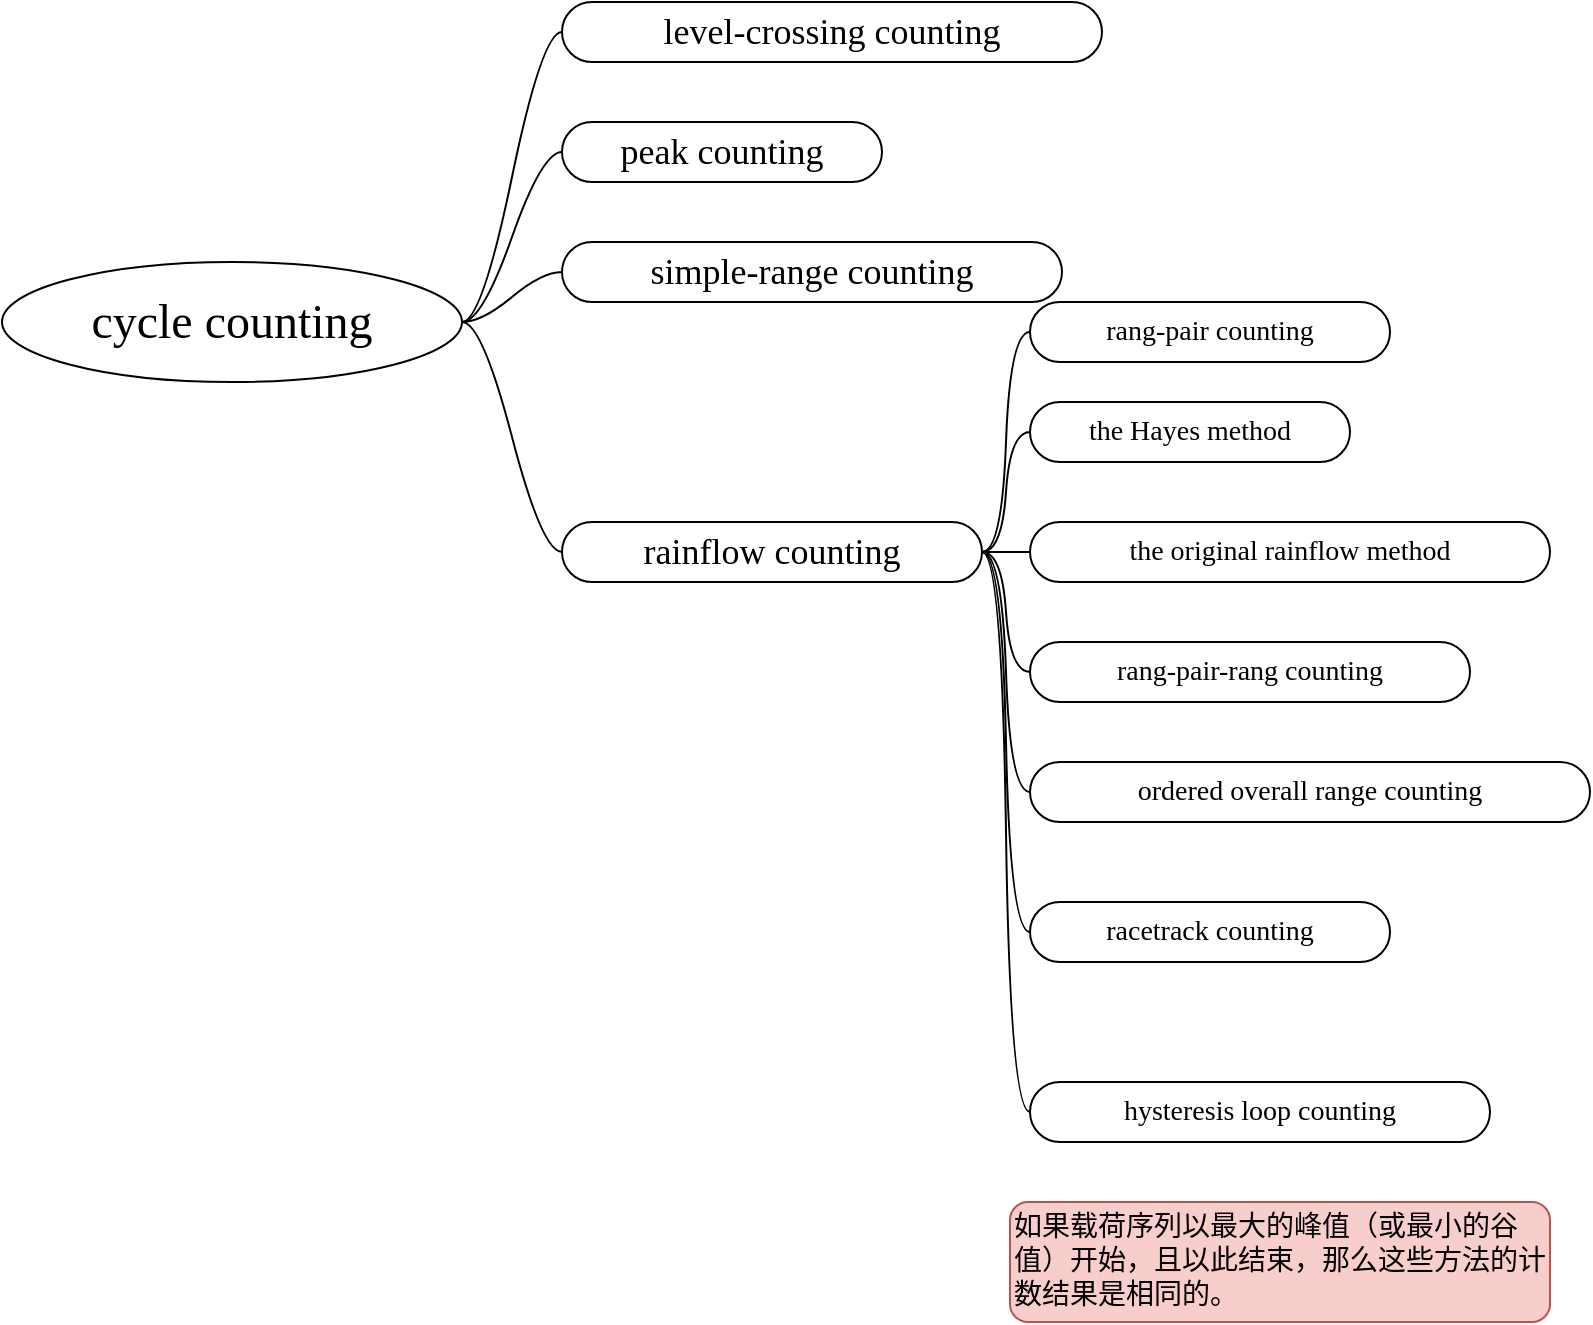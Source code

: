 <mxfile version="14.6.13" type="device" pages="2"><diagram id="XfJDPvuOHDeMxoggJUnk" name="各种计数法"><mxGraphModel dx="1024" dy="592" grid="1" gridSize="10" guides="1" tooltips="1" connect="1" arrows="1" fold="1" page="1" pageScale="1" pageWidth="827" pageHeight="1169" math="0" shadow="0"><root><mxCell id="0"/><mxCell id="1" parent="0"/><mxCell id="kaAoNnGYnsl9y6dV67fG-2" value="" style="edgeStyle=entityRelationEdgeStyle;startArrow=none;endArrow=none;segment=10;curved=1;" parent="1" source="kaAoNnGYnsl9y6dV67fG-3" target="kaAoNnGYnsl9y6dV67fG-5" edge="1"><mxGeometry relative="1" as="geometry"><mxPoint x="70" y="170" as="sourcePoint"/></mxGeometry></mxCell><UserObject label="&lt;font style=&quot;font-size: 24px&quot; face=&quot;Lucida Console&quot;&gt;cycle counting&lt;/font&gt;" treeRoot="1" id="kaAoNnGYnsl9y6dV67fG-3"><mxCell style="ellipse;whiteSpace=wrap;html=1;align=center;collapsible=0;container=1;recursiveResize=0;" parent="1" vertex="1"><mxGeometry x="20" y="150" width="230" height="60" as="geometry"/></mxCell></UserObject><mxCell id="kaAoNnGYnsl9y6dV67fG-5" value="&lt;font style=&quot;font-size: 18px&quot; face=&quot;Lucida Console&quot;&gt;level-crossing counting&lt;/font&gt;" style="whiteSpace=wrap;html=1;rounded=1;arcSize=50;align=center;verticalAlign=middle;collapsible=0;container=1;recursiveResize=0;strokeWidth=1;autosize=1;spacing=4;" parent="1" vertex="1"><mxGeometry x="300" y="20" width="270" height="30" as="geometry"/></mxCell><mxCell id="kaAoNnGYnsl9y6dV67fG-8" value="&lt;font style=&quot;font-size: 18px&quot; face=&quot;Lucida Console&quot;&gt;peak counting&lt;/font&gt;" style="whiteSpace=wrap;html=1;rounded=1;arcSize=50;align=center;verticalAlign=middle;collapsible=0;container=1;recursiveResize=0;strokeWidth=1;autosize=1;spacing=4;" parent="1" vertex="1"><mxGeometry x="300" y="80" width="160" height="30" as="geometry"/></mxCell><mxCell id="kaAoNnGYnsl9y6dV67fG-9" value="" style="edgeStyle=entityRelationEdgeStyle;startArrow=none;endArrow=none;segment=10;curved=1;" parent="1" source="kaAoNnGYnsl9y6dV67fG-3" target="kaAoNnGYnsl9y6dV67fG-8" edge="1"><mxGeometry relative="1" as="geometry"><mxPoint x="210" y="170" as="sourcePoint"/><mxPoint x="310" y="195" as="targetPoint"/></mxGeometry></mxCell><mxCell id="kaAoNnGYnsl9y6dV67fG-10" value="&lt;font style=&quot;font-size: 18px&quot; face=&quot;Lucida Console&quot;&gt;simple-range counting&lt;/font&gt;" style="whiteSpace=wrap;html=1;rounded=1;arcSize=50;align=center;verticalAlign=middle;collapsible=0;container=1;recursiveResize=0;strokeWidth=1;autosize=1;spacing=4;" parent="1" vertex="1"><mxGeometry x="300" y="140" width="250" height="30" as="geometry"/></mxCell><mxCell id="kaAoNnGYnsl9y6dV67fG-11" value="" style="edgeStyle=entityRelationEdgeStyle;startArrow=none;endArrow=none;segment=10;curved=1;" parent="1" source="kaAoNnGYnsl9y6dV67fG-3" target="kaAoNnGYnsl9y6dV67fG-10" edge="1"><mxGeometry relative="1" as="geometry"><mxPoint x="210" y="170" as="sourcePoint"/><mxPoint x="350" y="245" as="targetPoint"/></mxGeometry></mxCell><mxCell id="kaAoNnGYnsl9y6dV67fG-14" value="&lt;font style=&quot;font-size: 18px&quot; face=&quot;Lucida Console&quot;&gt;rainflow counting&lt;/font&gt;" style="whiteSpace=wrap;html=1;rounded=1;arcSize=50;align=center;verticalAlign=middle;collapsible=0;container=1;recursiveResize=0;strokeWidth=1;autosize=1;spacing=4;" parent="1" vertex="1"><mxGeometry x="300" y="280" width="210" height="30" as="geometry"/></mxCell><mxCell id="kaAoNnGYnsl9y6dV67fG-15" value="" style="edgeStyle=entityRelationEdgeStyle;startArrow=none;endArrow=none;segment=10;curved=1;" parent="1" source="kaAoNnGYnsl9y6dV67fG-3" target="kaAoNnGYnsl9y6dV67fG-14" edge="1"><mxGeometry relative="1" as="geometry"><mxPoint x="250" y="170" as="sourcePoint"/><mxPoint x="340" y="325" as="targetPoint"/></mxGeometry></mxCell><mxCell id="kaAoNnGYnsl9y6dV67fG-20" value="" style="edgeStyle=entityRelationEdgeStyle;startArrow=none;endArrow=none;segment=10;curved=1;exitX=1;exitY=0.5;exitDx=0;exitDy=0;" parent="1" source="kaAoNnGYnsl9y6dV67fG-14" target="kaAoNnGYnsl9y6dV67fG-21" edge="1"><mxGeometry relative="1" as="geometry"><mxPoint x="660" y="280" as="sourcePoint"/></mxGeometry></mxCell><mxCell id="kaAoNnGYnsl9y6dV67fG-21" value="&lt;font style=&quot;font-size: 14px&quot; face=&quot;Lucida Console&quot;&gt;rang-pair counting&lt;/font&gt;" style="whiteSpace=wrap;html=1;rounded=1;arcSize=50;align=center;verticalAlign=middle;collapsible=0;container=1;recursiveResize=0;strokeWidth=1;autosize=1;spacing=4;" parent="1" vertex="1"><mxGeometry x="534" y="170" width="180" height="30" as="geometry"/></mxCell><mxCell id="kaAoNnGYnsl9y6dV67fG-22" value="&lt;font style=&quot;font-size: 14px&quot; face=&quot;Lucida Console&quot;&gt;the Hayes method&lt;/font&gt;" style="whiteSpace=wrap;html=1;rounded=1;arcSize=50;align=center;verticalAlign=middle;collapsible=0;container=1;recursiveResize=0;strokeWidth=1;autosize=1;spacing=4;" parent="1" vertex="1"><mxGeometry x="534" y="220" width="160" height="30" as="geometry"/></mxCell><mxCell id="kaAoNnGYnsl9y6dV67fG-23" value="" style="edgeStyle=entityRelationEdgeStyle;startArrow=none;endArrow=none;segment=10;curved=1;exitX=1;exitY=0.5;exitDx=0;exitDy=0;" parent="1" source="kaAoNnGYnsl9y6dV67fG-14" target="kaAoNnGYnsl9y6dV67fG-22" edge="1"><mxGeometry relative="1" as="geometry"><mxPoint x="510" y="295" as="sourcePoint"/><mxPoint x="560" y="165" as="targetPoint"/></mxGeometry></mxCell><mxCell id="kaAoNnGYnsl9y6dV67fG-24" value="&lt;font style=&quot;font-size: 14px&quot; face=&quot;Lucida Console&quot;&gt;the original rainflow method&lt;/font&gt;" style="whiteSpace=wrap;html=1;rounded=1;arcSize=50;align=center;verticalAlign=middle;collapsible=0;container=1;recursiveResize=0;strokeWidth=1;autosize=1;spacing=4;" parent="1" vertex="1"><mxGeometry x="534" y="280" width="260" height="30" as="geometry"/></mxCell><mxCell id="kaAoNnGYnsl9y6dV67fG-25" value="" style="edgeStyle=entityRelationEdgeStyle;startArrow=none;endArrow=none;segment=10;curved=1;exitX=1;exitY=0.5;exitDx=0;exitDy=0;" parent="1" source="kaAoNnGYnsl9y6dV67fG-14" target="kaAoNnGYnsl9y6dV67fG-24" edge="1"><mxGeometry relative="1" as="geometry"><mxPoint x="510" y="295" as="sourcePoint"/><mxPoint x="580" y="235" as="targetPoint"/></mxGeometry></mxCell><mxCell id="kaAoNnGYnsl9y6dV67fG-28" value="&lt;font style=&quot;font-size: 14px&quot; face=&quot;Lucida Console&quot;&gt;rang-pair-rang counting&lt;/font&gt;" style="whiteSpace=wrap;html=1;rounded=1;arcSize=50;align=center;verticalAlign=middle;collapsible=0;container=1;recursiveResize=0;strokeWidth=1;autosize=1;spacing=4;" parent="1" vertex="1"><mxGeometry x="534" y="340" width="220" height="30" as="geometry"/></mxCell><mxCell id="kaAoNnGYnsl9y6dV67fG-29" value="" style="edgeStyle=entityRelationEdgeStyle;startArrow=none;endArrow=none;segment=10;curved=1;exitX=1;exitY=0.5;exitDx=0;exitDy=0;" parent="1" source="kaAoNnGYnsl9y6dV67fG-14" target="kaAoNnGYnsl9y6dV67fG-28" edge="1"><mxGeometry relative="1" as="geometry"><mxPoint x="510" y="295" as="sourcePoint"/><mxPoint x="530" y="325" as="targetPoint"/></mxGeometry></mxCell><mxCell id="kaAoNnGYnsl9y6dV67fG-30" value="&lt;font style=&quot;font-size: 14px&quot; face=&quot;Lucida Console&quot;&gt;ordered overall range counting&lt;/font&gt;" style="whiteSpace=wrap;html=1;rounded=1;arcSize=50;align=center;verticalAlign=middle;collapsible=0;container=1;recursiveResize=0;strokeWidth=1;autosize=1;spacing=4;" parent="1" vertex="1"><mxGeometry x="534" y="400" width="280" height="30" as="geometry"/></mxCell><mxCell id="kaAoNnGYnsl9y6dV67fG-31" value="" style="edgeStyle=entityRelationEdgeStyle;startArrow=none;endArrow=none;segment=10;curved=1;exitX=1;exitY=0.5;exitDx=0;exitDy=0;" parent="1" source="kaAoNnGYnsl9y6dV67fG-14" target="kaAoNnGYnsl9y6dV67fG-30" edge="1"><mxGeometry relative="1" as="geometry"><mxPoint x="510" y="295" as="sourcePoint"/><mxPoint x="550" y="395" as="targetPoint"/></mxGeometry></mxCell><mxCell id="kaAoNnGYnsl9y6dV67fG-32" value="&lt;font style=&quot;font-size: 14px&quot; face=&quot;Lucida Console&quot;&gt;racetrack counting&lt;/font&gt;" style="whiteSpace=wrap;html=1;rounded=1;arcSize=50;align=center;verticalAlign=middle;collapsible=0;container=1;recursiveResize=0;strokeWidth=1;autosize=1;spacing=4;" parent="1" vertex="1"><mxGeometry x="534" y="470" width="180" height="30" as="geometry"/></mxCell><mxCell id="kaAoNnGYnsl9y6dV67fG-33" value="" style="edgeStyle=entityRelationEdgeStyle;startArrow=none;endArrow=none;segment=10;curved=1;exitX=1;exitY=0.5;exitDx=0;exitDy=0;" parent="1" source="kaAoNnGYnsl9y6dV67fG-14" target="kaAoNnGYnsl9y6dV67fG-32" edge="1"><mxGeometry relative="1" as="geometry"><mxPoint x="510" y="295" as="sourcePoint"/><mxPoint x="520" y="465" as="targetPoint"/></mxGeometry></mxCell><mxCell id="kaAoNnGYnsl9y6dV67fG-34" value="&lt;font style=&quot;font-size: 14px&quot; face=&quot;Lucida Console&quot;&gt;hysteresis loop counting&lt;/font&gt;" style="whiteSpace=wrap;html=1;rounded=1;arcSize=50;align=center;verticalAlign=middle;collapsible=0;container=1;recursiveResize=0;strokeWidth=1;autosize=1;spacing=4;" parent="1" vertex="1"><mxGeometry x="534" y="560" width="230" height="30" as="geometry"/></mxCell><mxCell id="kaAoNnGYnsl9y6dV67fG-35" value="" style="edgeStyle=entityRelationEdgeStyle;startArrow=none;endArrow=none;segment=10;curved=1;exitX=1;exitY=0.5;exitDx=0;exitDy=0;" parent="1" source="kaAoNnGYnsl9y6dV67fG-14" target="kaAoNnGYnsl9y6dV67fG-34" edge="1"><mxGeometry relative="1" as="geometry"><mxPoint x="510" y="295" as="sourcePoint"/><mxPoint x="570" y="565" as="targetPoint"/></mxGeometry></mxCell><mxCell id="kaAoNnGYnsl9y6dV67fG-48" value="&lt;font style=&quot;font-size: 14px&quot; face=&quot;Lucida Console&quot;&gt;如果载荷序列以最大的峰值（或最小的谷值）开始，且以此结束，那么这些方法的计数结果是相同的。&lt;/font&gt;" style="text;html=1;strokeColor=#b85450;fillColor=#f8cecc;align=left;verticalAlign=middle;whiteSpace=wrap;rounded=1;" parent="1" vertex="1"><mxGeometry x="524" y="620" width="270" height="60" as="geometry"/></mxCell></root></mxGraphModel></diagram><diagram id="fpoVOppn7duAfj_k_TjI" name="雨流计数法-3点法"><mxGraphModel dx="238" dy="592" grid="1" gridSize="10" guides="1" tooltips="1" connect="1" arrows="1" fold="1" page="1" pageScale="1" pageWidth="827" pageHeight="1169" math="1" shadow="0"><root><mxCell id="ybhVhMg_7deDAqIsT70A-0"/><mxCell id="ybhVhMg_7deDAqIsT70A-1" parent="ybhVhMg_7deDAqIsT70A-0"/><mxCell id="2MHSTz2l-2HXmRbONlwC-0" value="&lt;font face=&quot;Lucida Console&quot;&gt;&lt;span style=&quot;font-size: 18px&quot;&gt;输入：\(S,y_2\cdots,y_k\)&lt;/span&gt;&lt;span style=&quot;font-size: 15px&quot;&gt;共\(k\)个数据&lt;/span&gt;&lt;/font&gt;" style="rounded=0;whiteSpace=wrap;html=1;" parent="ybhVhMg_7deDAqIsT70A-1" vertex="1"><mxGeometry x="850" y="70" width="260" height="30" as="geometry"/></mxCell><mxCell id="2MHSTz2l-2HXmRbONlwC-2" value="&lt;font face=&quot;Lucida Console&quot;&gt;&lt;font style=&quot;font-size: 18px&quot;&gt;读取:\(S_j\),&lt;/font&gt;&lt;span style=&quot;font-size: 18px&quot;&gt;\(S_{j+1}\),&lt;/span&gt;&lt;span style=&quot;font-size: 18px&quot;&gt;\(S_{j+2}\)&lt;/span&gt;&lt;/font&gt;" style="rounded=0;whiteSpace=wrap;html=1;" parent="ybhVhMg_7deDAqIsT70A-1" vertex="1"><mxGeometry x="1091.26" y="235" width="210.5" height="40" as="geometry"/></mxCell><mxCell id="2MHSTz2l-2HXmRbONlwC-3" style="edgeStyle=orthogonalEdgeStyle;rounded=0;orthogonalLoop=1;jettySize=auto;html=1;exitX=0.5;exitY=1;exitDx=0;exitDy=0;" parent="ybhVhMg_7deDAqIsT70A-1" source="2MHSTz2l-2HXmRbONlwC-5" target="2MHSTz2l-2HXmRbONlwC-2" edge="1"><mxGeometry relative="1" as="geometry"/></mxCell><mxCell id="2MHSTz2l-2HXmRbONlwC-5" value="&lt;font style=&quot;font-size: 18px&quot;&gt;$$j+2 &amp;gt;&amp;nbsp; k$$&lt;/font&gt;" style="rhombus;whiteSpace=wrap;html=1;" parent="ybhVhMg_7deDAqIsT70A-1" vertex="1"><mxGeometry x="1136.01" y="125" width="121" height="60" as="geometry"/></mxCell><mxCell id="2MHSTz2l-2HXmRbONlwC-6" style="edgeStyle=orthogonalEdgeStyle;rounded=0;orthogonalLoop=1;jettySize=auto;html=1;exitX=0.5;exitY=1;exitDx=0;exitDy=0;entryX=0.5;entryY=0;entryDx=0;entryDy=0;" parent="ybhVhMg_7deDAqIsT70A-1" source="2MHSTz2l-2HXmRbONlwC-7" target="2MHSTz2l-2HXmRbONlwC-5" edge="1"><mxGeometry relative="1" as="geometry"/></mxCell><mxCell id="2MHSTz2l-2HXmRbONlwC-7" value="&lt;font face=&quot;Times New Roman&quot;&gt;&lt;span style=&quot;font-size: 18px&quot;&gt;开始：&lt;br&gt;\(i=1\)&lt;br&gt;\(j=i\)&lt;br&gt;&lt;/span&gt;&lt;/font&gt;" style="rounded=0;whiteSpace=wrap;html=1;" parent="ybhVhMg_7deDAqIsT70A-1" vertex="1"><mxGeometry x="1130.02" y="8" width="132.98" height="68" as="geometry"/></mxCell><mxCell id="2MHSTz2l-2HXmRbONlwC-10" value="&lt;font style=&quot;font-size: 18px&quot;&gt;\(X \lt Y\)&lt;br&gt;&lt;/font&gt;" style="rhombus;whiteSpace=wrap;html=1;" parent="ybhVhMg_7deDAqIsT70A-1" vertex="1"><mxGeometry x="1103.11" y="510.5" width="184.75" height="67" as="geometry"/></mxCell><mxCell id="2MHSTz2l-2HXmRbONlwC-11" style="edgeStyle=orthogonalEdgeStyle;rounded=0;orthogonalLoop=1;jettySize=auto;html=1;exitX=0.5;exitY=1;exitDx=0;exitDy=0;entryX=0.5;entryY=0;entryDx=0;entryDy=0;" parent="ybhVhMg_7deDAqIsT70A-1" source="2MHSTz2l-2HXmRbONlwC-12" target="2MHSTz2l-2HXmRbONlwC-10" edge="1"><mxGeometry relative="1" as="geometry"/></mxCell><mxCell id="2MHSTz2l-2HXmRbONlwC-12" value="&lt;font face=&quot;Lucida Console&quot;&gt;&lt;font style=&quot;font-size: 18px&quot;&gt;计算:&lt;br&gt;\(Y = |S_{j+1} - S_{j}|\),&lt;br&gt;&lt;br&gt;&lt;/font&gt;&lt;span style=&quot;font-size: 18px&quot;&gt;\(X = |S_{j+2} - S_{j+1}|\)&lt;/span&gt;&lt;/font&gt;&lt;font style=&quot;font-size: 18px&quot; face=&quot;Times New Roman&quot;&gt;&lt;br&gt;&lt;/font&gt;" style="rounded=0;whiteSpace=wrap;html=1;" parent="ybhVhMg_7deDAqIsT70A-1" vertex="1"><mxGeometry x="1048.51" y="325" width="296" height="150" as="geometry"/></mxCell><mxCell id="2MHSTz2l-2HXmRbONlwC-13" style="edgeStyle=orthogonalEdgeStyle;rounded=0;orthogonalLoop=1;jettySize=auto;html=1;exitX=0.5;exitY=1;exitDx=0;exitDy=0;" parent="ybhVhMg_7deDAqIsT70A-1" source="2MHSTz2l-2HXmRbONlwC-14" target="2MHSTz2l-2HXmRbONlwC-16" edge="1"><mxGeometry relative="1" as="geometry"/></mxCell><mxCell id="2MHSTz2l-2HXmRbONlwC-14" value="&lt;font style=&quot;font-size: 18px&quot; face=&quot;Lucida Console&quot;&gt;提取全循环:\((S_{i},S_{i+1})\)&lt;/font&gt;" style="rounded=0;whiteSpace=wrap;html=1;" parent="ybhVhMg_7deDAqIsT70A-1" vertex="1"><mxGeometry x="1083.87" y="921" width="224.25" height="40" as="geometry"/></mxCell><mxCell id="2MHSTz2l-2HXmRbONlwC-15" style="edgeStyle=orthogonalEdgeStyle;rounded=0;orthogonalLoop=1;jettySize=auto;html=1;exitX=0.5;exitY=1;exitDx=0;exitDy=0;entryX=0.5;entryY=0;entryDx=0;entryDy=0;" parent="ybhVhMg_7deDAqIsT70A-1" source="2MHSTz2l-2HXmRbONlwC-16" target="2MHSTz2l-2HXmRbONlwC-22" edge="1"><mxGeometry relative="1" as="geometry"/></mxCell><mxCell id="2MHSTz2l-2HXmRbONlwC-16" value="&lt;font face=&quot;Lucida Console&quot;&gt;&lt;font style=&quot;font-size: 18px&quot;&gt;将&lt;/font&gt;&lt;span style=&quot;font-size: 18px&quot;&gt;\(S_{i}\),&lt;/span&gt;&lt;span style=&quot;font-size: 18px&quot;&gt;\(S_{i+1}\)剔除&lt;br&gt;\(k=k-2\)&lt;/span&gt;&lt;/font&gt;" style="rounded=0;whiteSpace=wrap;html=1;" parent="ybhVhMg_7deDAqIsT70A-1" vertex="1"><mxGeometry x="1062.38" y="1001" width="267.24" height="60" as="geometry"/></mxCell><mxCell id="2MHSTz2l-2HXmRbONlwC-21" style="edgeStyle=orthogonalEdgeStyle;rounded=0;orthogonalLoop=1;jettySize=auto;html=1;exitX=0.985;exitY=0.5;exitDx=0;exitDy=0;exitPerimeter=0;entryX=1;entryY=0.5;entryDx=0;entryDy=0;" parent="ybhVhMg_7deDAqIsT70A-1" source="2MHSTz2l-2HXmRbONlwC-22" target="2MHSTz2l-2HXmRbONlwC-5" edge="1"><mxGeometry relative="1" as="geometry"><mxPoint x="1818" y="270" as="targetPoint"/><Array as="points"><mxPoint x="1620" y="1121"/><mxPoint x="1620" y="155"/></Array></mxGeometry></mxCell><mxCell id="2MHSTz2l-2HXmRbONlwC-22" value="&lt;span style=&quot;font-size: 18px&quot;&gt;&lt;font face=&quot;Lucida Console&quot;&gt;\(i=i+2\)&lt;/font&gt;&lt;/span&gt;" style="rounded=0;whiteSpace=wrap;html=1;" parent="ybhVhMg_7deDAqIsT70A-1" vertex="1"><mxGeometry x="1090.24" y="1101" width="210.5" height="40" as="geometry"/></mxCell><mxCell id="2MHSTz2l-2HXmRbONlwC-23" value="&lt;span style=&quot;font-size: 18px&quot;&gt;&lt;font face=&quot;Lucida Console&quot;&gt;将剩下的rang作为HalfCycle&lt;/font&gt;&lt;/span&gt;" style="rounded=0;whiteSpace=wrap;html=1;" parent="ybhVhMg_7deDAqIsT70A-1" vertex="1"><mxGeometry x="850" y="131.5" width="210.5" height="47" as="geometry"/></mxCell><mxCell id="2MHSTz2l-2HXmRbONlwC-37" style="edgeStyle=orthogonalEdgeStyle;rounded=0;orthogonalLoop=1;jettySize=auto;html=1;exitX=0.5;exitY=1;exitDx=0;exitDy=0;" parent="ybhVhMg_7deDAqIsT70A-1" source="2MHSTz2l-2HXmRbONlwC-30" target="2MHSTz2l-2HXmRbONlwC-14" edge="1"><mxGeometry relative="1" as="geometry"/></mxCell><mxCell id="2MHSTz2l-2HXmRbONlwC-57" style="edgeStyle=elbowEdgeStyle;rounded=0;orthogonalLoop=1;jettySize=auto;html=1;exitX=1;exitY=0.5;exitDx=0;exitDy=0;" parent="ybhVhMg_7deDAqIsT70A-1" source="2MHSTz2l-2HXmRbONlwC-30" target="2MHSTz2l-2HXmRbONlwC-54" edge="1"><mxGeometry relative="1" as="geometry"/></mxCell><mxCell id="2MHSTz2l-2HXmRbONlwC-30" value="&lt;font style=&quot;font-size: 18px&quot;&gt;&lt;font face=&quot;Lucida Console&quot;&gt;\(j-i&amp;gt;2\)？&lt;/font&gt;&lt;br&gt;&lt;/font&gt;" style="rhombus;whiteSpace=wrap;html=1;" parent="ybhVhMg_7deDAqIsT70A-1" vertex="1"><mxGeometry x="1103.12" y="800" width="184.75" height="67" as="geometry"/></mxCell><mxCell id="2MHSTz2l-2HXmRbONlwC-31" value="&lt;font style=&quot;font-size: 14px&quot;&gt;序列的第一个数据为\(S\)&lt;/font&gt;" style="text;html=1;strokeColor=#b85450;fillColor=#f8cecc;align=center;verticalAlign=middle;whiteSpace=wrap;rounded=1;glass=0;" parent="ybhVhMg_7deDAqIsT70A-1" vertex="1"><mxGeometry x="850" y="32" width="144" height="20" as="geometry"/></mxCell><mxCell id="2MHSTz2l-2HXmRbONlwC-38" value="&lt;span style=&quot;font-size: 18px&quot;&gt;否&lt;/span&gt;" style="text;html=1;strokeColor=none;fillColor=none;align=center;verticalAlign=middle;whiteSpace=wrap;rounded=0;" parent="ybhVhMg_7deDAqIsT70A-1" vertex="1"><mxGeometry x="1159.01" y="880" width="40" height="20" as="geometry"/></mxCell><mxCell id="J-5nyG-I0G4ygMibKq-n-4" style="edgeStyle=elbowEdgeStyle;rounded=0;orthogonalLoop=1;jettySize=auto;html=1;exitX=0.5;exitY=0;exitDx=0;exitDy=0;entryX=0.5;entryY=1;entryDx=0;entryDy=0;" parent="ybhVhMg_7deDAqIsT70A-1" source="2MHSTz2l-2HXmRbONlwC-54" target="J-5nyG-I0G4ygMibKq-n-1" edge="1"><mxGeometry relative="1" as="geometry"/></mxCell><mxCell id="2MHSTz2l-2HXmRbONlwC-54" value="&lt;font style=&quot;font-size: 18px&quot; face=&quot;Lucida Console&quot;&gt;提取半循环:\((S_{i},S_{i+1})\)&lt;/font&gt;" style="rounded=0;whiteSpace=wrap;html=1;" parent="ybhVhMg_7deDAqIsT70A-1" vertex="1"><mxGeometry x="1337.38" y="813.5" width="224.25" height="40" as="geometry"/></mxCell><mxCell id="2MHSTz2l-2HXmRbONlwC-58" value="&lt;font style=&quot;font-size: 18px&quot;&gt;是&lt;/font&gt;" style="text;html=1;strokeColor=none;fillColor=none;align=center;verticalAlign=middle;whiteSpace=wrap;rounded=0;" parent="ybhVhMg_7deDAqIsT70A-1" vertex="1"><mxGeometry x="1280.64" y="813.5" width="35.25" height="17" as="geometry"/></mxCell><mxCell id="2MHSTz2l-2HXmRbONlwC-62" style="edgeStyle=elbowEdgeStyle;rounded=0;orthogonalLoop=1;jettySize=auto;html=1;exitX=0.5;exitY=0;exitDx=0;exitDy=0;" parent="ybhVhMg_7deDAqIsT70A-1" source="2MHSTz2l-2HXmRbONlwC-59" target="2MHSTz2l-2HXmRbONlwC-60" edge="1"><mxGeometry relative="1" as="geometry"/></mxCell><mxCell id="2MHSTz2l-2HXmRbONlwC-59" value="&lt;font face=&quot;Lucida Console&quot;&gt;&lt;font style=&quot;font-size: 18px&quot;&gt;将&lt;/font&gt;&lt;span style=&quot;font-size: 18px&quot;&gt;\(S_{i}\)&lt;/span&gt;&lt;span style=&quot;font-size: 18px&quot;&gt;剔除&lt;br&gt;\(k=k-1\)&lt;/span&gt;&lt;/font&gt;" style="rounded=0;whiteSpace=wrap;html=1;" parent="ybhVhMg_7deDAqIsT70A-1" vertex="1"><mxGeometry x="1315.89" y="637" width="267.24" height="60" as="geometry"/></mxCell><mxCell id="2MHSTz2l-2HXmRbONlwC-64" style="edgeStyle=elbowEdgeStyle;rounded=0;orthogonalLoop=1;jettySize=auto;html=1;exitX=0.5;exitY=0;exitDx=0;exitDy=0;entryX=1;entryY=0.5;entryDx=0;entryDy=0;" parent="ybhVhMg_7deDAqIsT70A-1" source="2MHSTz2l-2HXmRbONlwC-60" target="2MHSTz2l-2HXmRbONlwC-5" edge="1"><mxGeometry relative="1" as="geometry"><Array as="points"><mxPoint x="1450" y="200"/><mxPoint x="1390" y="150"/><mxPoint x="1450" y="430"/><mxPoint x="1530" y="380"/><mxPoint x="1702" y="320"/><mxPoint x="1538" y="190"/><mxPoint x="1698" y="320"/></Array></mxGeometry></mxCell><mxCell id="2MHSTz2l-2HXmRbONlwC-60" value="&lt;font face=&quot;Times New Roman&quot;&gt;&lt;span style=&quot;font-size: 18px&quot;&gt;\(j=j+1\)&lt;/span&gt;&lt;/font&gt;" style="rounded=0;whiteSpace=wrap;html=1;" parent="ybhVhMg_7deDAqIsT70A-1" vertex="1"><mxGeometry x="1396.51" y="525" width="106" height="38" as="geometry"/></mxCell><mxCell id="2MHSTz2l-2HXmRbONlwC-80" value="" style="group" parent="ybhVhMg_7deDAqIsT70A-1" vertex="1" connectable="0"><mxGeometry x="1090" y="130" width="40" height="20" as="geometry"/></mxCell><mxCell id="2MHSTz2l-2HXmRbONlwC-4" style="edgeStyle=orthogonalEdgeStyle;rounded=0;orthogonalLoop=1;jettySize=auto;html=1;exitX=0;exitY=0.5;exitDx=0;exitDy=0;entryX=1;entryY=0.5;entryDx=0;entryDy=0;" parent="2MHSTz2l-2HXmRbONlwC-80" source="2MHSTz2l-2HXmRbONlwC-5" target="2MHSTz2l-2HXmRbONlwC-23" edge="1"><mxGeometry relative="1" as="geometry"/></mxCell><mxCell id="2MHSTz2l-2HXmRbONlwC-24" value="&lt;span style=&quot;font-size: 18px&quot;&gt;是&lt;/span&gt;" style="text;html=1;strokeColor=none;fillColor=none;align=center;verticalAlign=middle;whiteSpace=wrap;rounded=0;" parent="2MHSTz2l-2HXmRbONlwC-80" vertex="1"><mxGeometry width="40" height="20" as="geometry"/></mxCell><mxCell id="2MHSTz2l-2HXmRbONlwC-81" value="" style="group" parent="ybhVhMg_7deDAqIsT70A-1" vertex="1" connectable="0"><mxGeometry x="1149.01" y="680" width="40" height="20" as="geometry"/></mxCell><mxCell id="2MHSTz2l-2HXmRbONlwC-35" style="edgeStyle=orthogonalEdgeStyle;rounded=0;orthogonalLoop=1;jettySize=auto;html=1;exitX=0.5;exitY=1;exitDx=0;exitDy=0;entryX=0.5;entryY=0;entryDx=0;entryDy=0;" parent="2MHSTz2l-2HXmRbONlwC-81" source="2MHSTz2l-2HXmRbONlwC-10" target="2MHSTz2l-2HXmRbONlwC-30" edge="1"><mxGeometry relative="1" as="geometry"/></mxCell><mxCell id="2MHSTz2l-2HXmRbONlwC-25" value="&lt;span style=&quot;font-size: 18px&quot;&gt;否&lt;/span&gt;" style="text;html=1;strokeColor=none;fillColor=none;align=center;verticalAlign=middle;whiteSpace=wrap;rounded=0;" parent="2MHSTz2l-2HXmRbONlwC-81" vertex="1"><mxGeometry width="40" height="20" as="geometry"/></mxCell><mxCell id="2MHSTz2l-2HXmRbONlwC-82" value="" style="group" parent="ybhVhMg_7deDAqIsT70A-1" vertex="1" connectable="0"><mxGeometry x="1280.64" y="525" width="35.25" height="17" as="geometry"/></mxCell><mxCell id="2MHSTz2l-2HXmRbONlwC-66" style="edgeStyle=elbowEdgeStyle;rounded=0;orthogonalLoop=1;jettySize=auto;html=1;exitX=1;exitY=0.5;exitDx=0;exitDy=0;entryX=0;entryY=0.5;entryDx=0;entryDy=0;" parent="2MHSTz2l-2HXmRbONlwC-82" source="2MHSTz2l-2HXmRbONlwC-10" target="2MHSTz2l-2HXmRbONlwC-60" edge="1"><mxGeometry relative="1" as="geometry"/></mxCell><mxCell id="2MHSTz2l-2HXmRbONlwC-17" value="&lt;font style=&quot;font-size: 18px&quot;&gt;是&lt;/font&gt;" style="text;html=1;strokeColor=none;fillColor=none;align=center;verticalAlign=middle;whiteSpace=wrap;rounded=0;" parent="2MHSTz2l-2HXmRbONlwC-82" vertex="1"><mxGeometry width="35.25" height="17" as="geometry"/></mxCell><mxCell id="2MHSTz2l-2HXmRbONlwC-83" value="" style="group" parent="ybhVhMg_7deDAqIsT70A-1" vertex="1" connectable="0"><mxGeometry x="1149.01" y="283" width="40" height="20" as="geometry"/></mxCell><mxCell id="2MHSTz2l-2HXmRbONlwC-1" style="edgeStyle=orthogonalEdgeStyle;rounded=0;orthogonalLoop=1;jettySize=auto;html=1;exitX=0.5;exitY=1;exitDx=0;exitDy=0;" parent="2MHSTz2l-2HXmRbONlwC-83" source="2MHSTz2l-2HXmRbONlwC-2" target="2MHSTz2l-2HXmRbONlwC-12" edge="1"><mxGeometry relative="1" as="geometry"/></mxCell><mxCell id="2MHSTz2l-2HXmRbONlwC-20" value="&lt;span style=&quot;font-size: 18px&quot;&gt;否&lt;/span&gt;" style="text;html=1;strokeColor=none;fillColor=none;align=center;verticalAlign=middle;whiteSpace=wrap;rounded=0;" parent="2MHSTz2l-2HXmRbONlwC-83" vertex="1"><mxGeometry width="40" height="20" as="geometry"/></mxCell><mxCell id="J-5nyG-I0G4ygMibKq-n-5" style="edgeStyle=elbowEdgeStyle;rounded=0;orthogonalLoop=1;jettySize=auto;html=1;exitX=0.5;exitY=0;exitDx=0;exitDy=0;entryX=0.5;entryY=1;entryDx=0;entryDy=0;" parent="ybhVhMg_7deDAqIsT70A-1" source="J-5nyG-I0G4ygMibKq-n-1" target="2MHSTz2l-2HXmRbONlwC-59" edge="1"><mxGeometry relative="1" as="geometry"/></mxCell><mxCell id="J-5nyG-I0G4ygMibKq-n-1" value="&lt;font face=&quot;Times New Roman&quot;&gt;&lt;span style=&quot;font-size: 18px&quot;&gt;\(i=i+1\)&lt;/span&gt;&lt;/font&gt;" style="rounded=0;whiteSpace=wrap;html=1;" parent="ybhVhMg_7deDAqIsT70A-1" vertex="1"><mxGeometry x="1396.51" y="740" width="106" height="38" as="geometry"/></mxCell><mxCell id="J-5nyG-I0G4ygMibKq-n-6" value="&lt;span style=&quot;font-size: 14px&quot;&gt;存在错误！&lt;/span&gt;" style="text;html=1;fillColor=#f8cecc;align=center;verticalAlign=middle;whiteSpace=wrap;rounded=1;glass=0;strokeColor=#B83912;" parent="ybhVhMg_7deDAqIsT70A-1" vertex="1"><mxGeometry x="1390" y="12" width="144" height="20" as="geometry"/></mxCell></root></mxGraphModel></diagram></mxfile>
